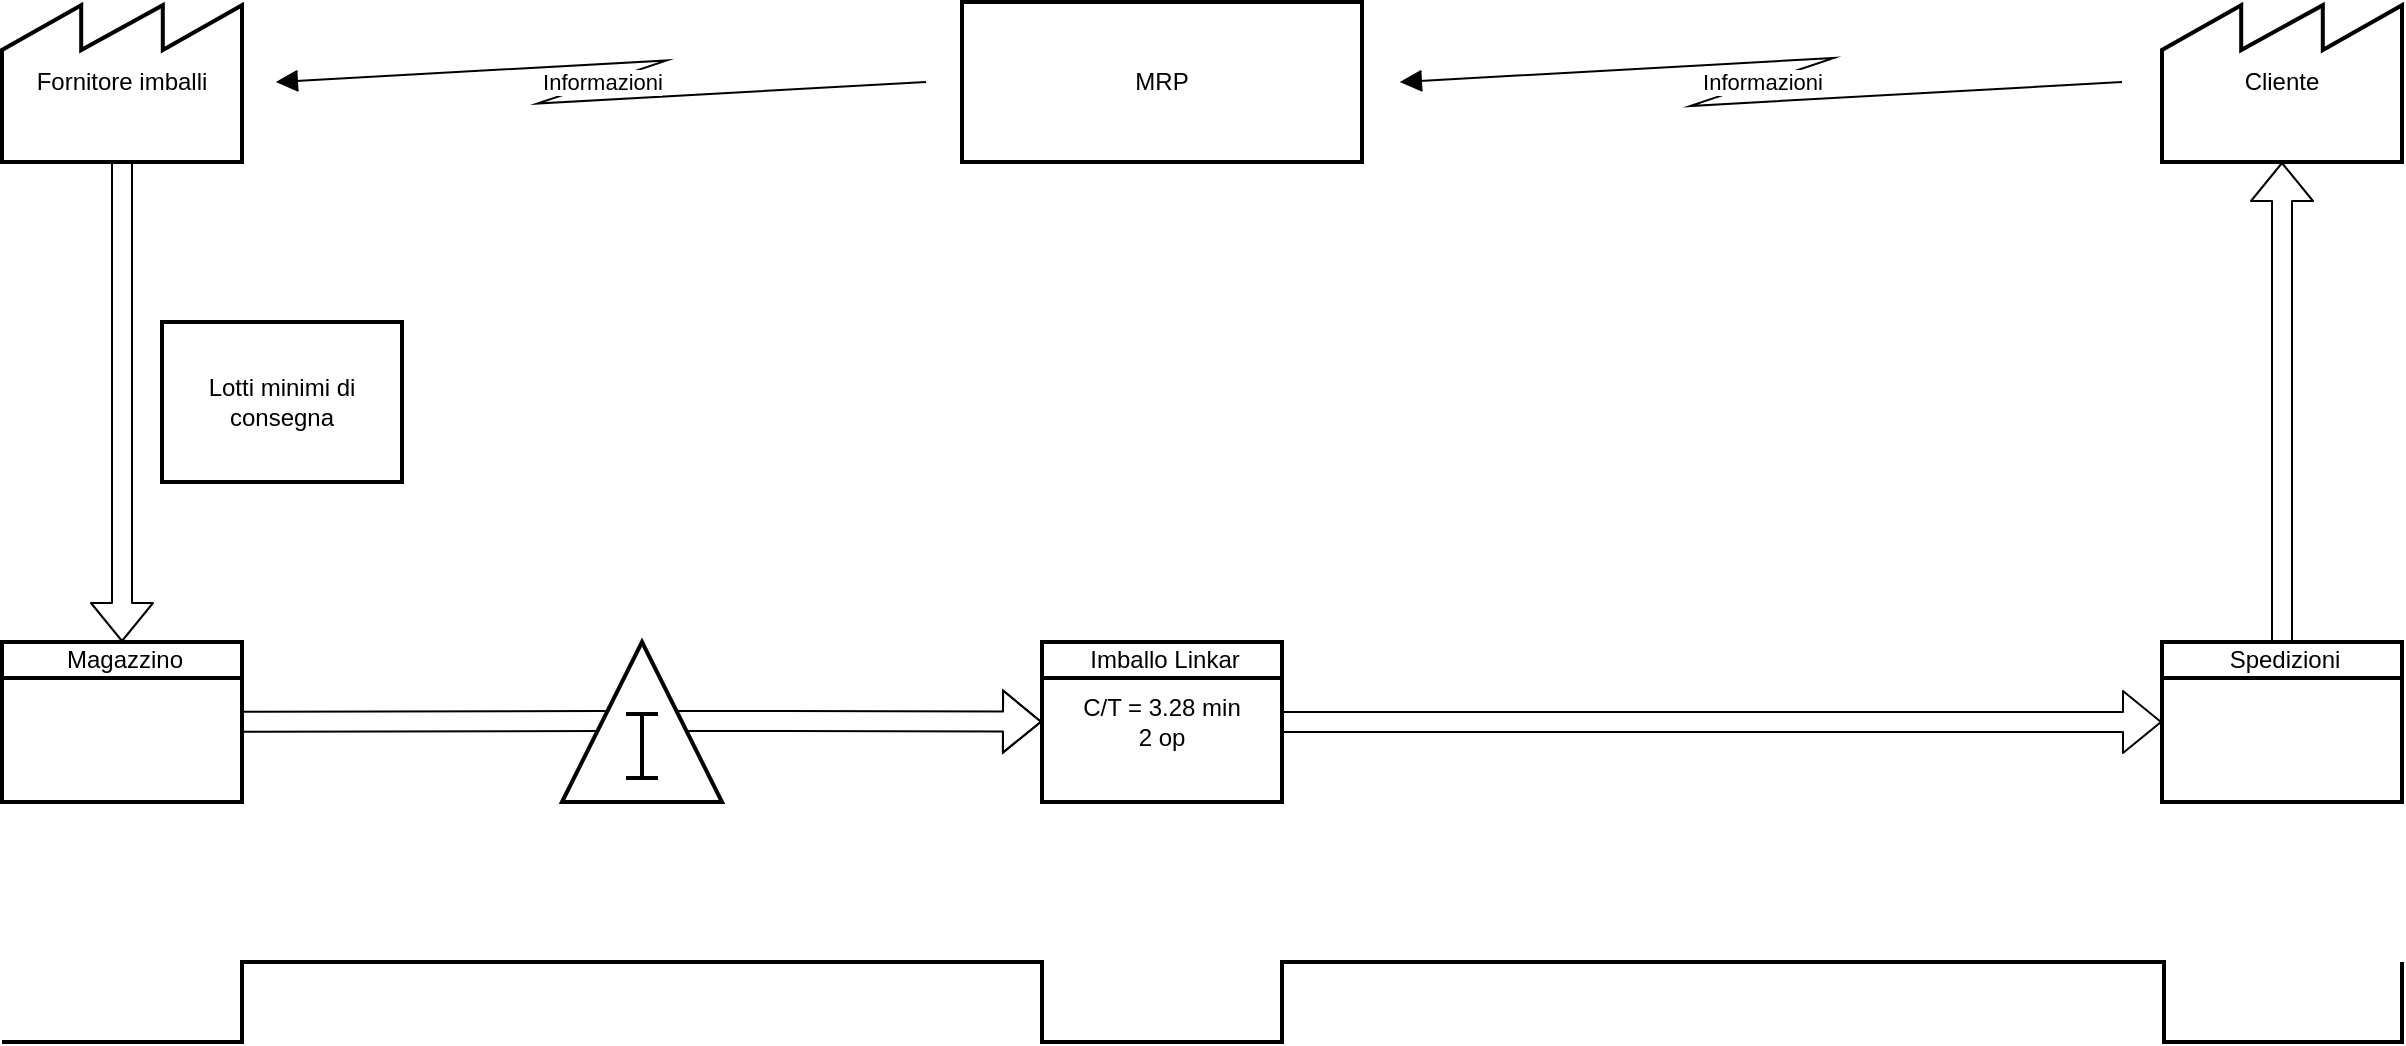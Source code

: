 <mxfile version="14.7.7" type="github">
  <diagram id="g93g-kIrpq6ozMJvN1yE" name="Page-1">
    <mxGraphModel dx="1421" dy="820" grid="1" gridSize="10" guides="1" tooltips="1" connect="1" arrows="1" fold="1" page="1" pageScale="1" pageWidth="1654" pageHeight="1169" math="0" shadow="0">
      <root>
        <mxCell id="0" />
        <mxCell id="1" parent="0" />
        <mxCell id="odgK7hiK9a5wzH4GmCm1-3" value="&lt;div&gt;Fornitore imballi&lt;/div&gt;" style="strokeWidth=2;html=1;shape=mxgraph.lean_mapping.outside_sources;whiteSpace=wrap;align=center;" vertex="1" parent="1">
          <mxGeometry x="160" y="120" width="120" height="80" as="geometry" />
        </mxCell>
        <mxCell id="odgK7hiK9a5wzH4GmCm1-4" value="Cliente" style="strokeWidth=2;html=1;shape=mxgraph.lean_mapping.outside_sources;whiteSpace=wrap;align=center;" vertex="1" parent="1">
          <mxGeometry x="1240" y="120" width="120" height="80" as="geometry" />
        </mxCell>
        <mxCell id="odgK7hiK9a5wzH4GmCm1-5" value="Informazioni" style="shape=mxgraph.lean_mapping.electronic_info_flow_edge;html=1;" edge="1" parent="1" source="odgK7hiK9a5wzH4GmCm1-7" target="odgK7hiK9a5wzH4GmCm1-3">
          <mxGeometry width="100" height="100" relative="1" as="geometry">
            <mxPoint x="640" y="165" as="sourcePoint" />
            <mxPoint x="790" y="70" as="targetPoint" />
          </mxGeometry>
        </mxCell>
        <mxCell id="odgK7hiK9a5wzH4GmCm1-6" value="Informazioni" style="shape=mxgraph.lean_mapping.electronic_info_flow_edge;html=1;" edge="1" parent="1" source="odgK7hiK9a5wzH4GmCm1-4" target="odgK7hiK9a5wzH4GmCm1-7">
          <mxGeometry width="100" height="100" relative="1" as="geometry">
            <mxPoint x="650" y="175" as="sourcePoint" />
            <mxPoint x="840" y="165" as="targetPoint" />
          </mxGeometry>
        </mxCell>
        <mxCell id="odgK7hiK9a5wzH4GmCm1-7" value="MRP" style="strokeWidth=2;html=1;shape=mxgraph.lean_mapping.schedule;whiteSpace=wrap;align=center;" vertex="1" parent="1">
          <mxGeometry x="640" y="120" width="200" height="80" as="geometry" />
        </mxCell>
        <mxCell id="odgK7hiK9a5wzH4GmCm1-8" value="Lotti minimi di consegna" style="strokeWidth=2;html=1;shape=mxgraph.lean_mapping.schedule;whiteSpace=wrap;align=center;" vertex="1" parent="1">
          <mxGeometry x="240" y="280" width="120" height="80" as="geometry" />
        </mxCell>
        <mxCell id="odgK7hiK9a5wzH4GmCm1-9" value="" style="shape=flexArrow;html=1;" edge="1" parent="1" source="odgK7hiK9a5wzH4GmCm1-3" target="odgK7hiK9a5wzH4GmCm1-10">
          <mxGeometry width="100" height="100" relative="1" as="geometry">
            <mxPoint x="800" y="270" as="sourcePoint" />
            <mxPoint x="190" y="440" as="targetPoint" />
          </mxGeometry>
        </mxCell>
        <mxCell id="odgK7hiK9a5wzH4GmCm1-10" value="" style="strokeWidth=2;html=1;shape=mxgraph.lean_mapping.manufacturing_process;fontSize=12;verticalAlign=middle;html=1;align=center;whiteSpace=wrap;" vertex="1" parent="1">
          <mxGeometry x="160" y="440" width="120" height="80" as="geometry" />
        </mxCell>
        <mxCell id="odgK7hiK9a5wzH4GmCm1-11" value="Magazzino" style="text;fontSize=12;spacingLeft=2;verticalAlign=top;html=1;align=center;spacingTop=-5;resizeWidth=1;" vertex="1" parent="odgK7hiK9a5wzH4GmCm1-10">
          <mxGeometry width="120" height="14.857" as="geometry" />
        </mxCell>
        <mxCell id="odgK7hiK9a5wzH4GmCm1-13" value="&lt;div&gt;C/T = 3.28 min&lt;/div&gt;&lt;div&gt;2 op&lt;br&gt;&lt;/div&gt;" style="strokeWidth=2;html=1;shape=mxgraph.lean_mapping.manufacturing_process;fontSize=12;verticalAlign=middle;html=1;align=center;whiteSpace=wrap;" vertex="1" parent="1">
          <mxGeometry x="680" y="440" width="120" height="80" as="geometry" />
        </mxCell>
        <mxCell id="odgK7hiK9a5wzH4GmCm1-14" value="Imballo Linkar" style="text;fontSize=12;spacingLeft=2;verticalAlign=top;html=1;align=center;spacingTop=-5;resizeWidth=1;" vertex="1" parent="odgK7hiK9a5wzH4GmCm1-13">
          <mxGeometry width="120" height="14.857" as="geometry" />
        </mxCell>
        <mxCell id="odgK7hiK9a5wzH4GmCm1-15" value="" style="shape=flexArrow;html=1;" edge="1" parent="1" source="odgK7hiK9a5wzH4GmCm1-13" target="odgK7hiK9a5wzH4GmCm1-16">
          <mxGeometry width="100" height="100" relative="1" as="geometry">
            <mxPoint x="1060" y="540" as="sourcePoint" />
            <mxPoint x="1010" y="640" as="targetPoint" />
          </mxGeometry>
        </mxCell>
        <mxCell id="odgK7hiK9a5wzH4GmCm1-16" value="" style="strokeWidth=2;html=1;shape=mxgraph.lean_mapping.manufacturing_process;fontSize=12;verticalAlign=middle;html=1;align=center;whiteSpace=wrap;" vertex="1" parent="1">
          <mxGeometry x="1240" y="440" width="120" height="80" as="geometry" />
        </mxCell>
        <mxCell id="odgK7hiK9a5wzH4GmCm1-17" value="Spedizioni" style="text;fontSize=12;spacingLeft=2;verticalAlign=top;html=1;align=center;spacingTop=-5;resizeWidth=1;" vertex="1" parent="odgK7hiK9a5wzH4GmCm1-16">
          <mxGeometry width="120" height="14.857" as="geometry" />
        </mxCell>
        <mxCell id="odgK7hiK9a5wzH4GmCm1-18" value="" style="shape=flexArrow;html=1;" edge="1" parent="1" source="odgK7hiK9a5wzH4GmCm1-16" target="odgK7hiK9a5wzH4GmCm1-4">
          <mxGeometry width="100" height="100" relative="1" as="geometry">
            <mxPoint x="810" y="490" as="sourcePoint" />
            <mxPoint x="1250" y="490" as="targetPoint" />
          </mxGeometry>
        </mxCell>
        <mxCell id="odgK7hiK9a5wzH4GmCm1-19" value="" style="verticalLabelPosition=bottom;html=1;verticalAlign=top;strokeWidth=2;shape=mxgraph.lean_mapping.timeline2;dx1=0;dy1=0.875;dx2=120;dy2=0.05;dx3=520;dy3=1;dx4=640;dy4=0;dx5=1081;dy5=1;dy6=0;" vertex="1" parent="1">
          <mxGeometry x="160" y="600" width="1200" height="40" as="geometry" />
        </mxCell>
        <mxCell id="odgK7hiK9a5wzH4GmCm1-21" value="" style="shape=flexArrow;html=1;" edge="1" parent="1" source="odgK7hiK9a5wzH4GmCm1-10" target="odgK7hiK9a5wzH4GmCm1-13">
          <mxGeometry width="100" height="100" relative="1" as="geometry">
            <mxPoint x="280" y="479.5" as="sourcePoint" />
            <mxPoint x="680" y="479.5" as="targetPoint" />
            <Array as="points">
              <mxPoint x="460" y="479.5" />
              <mxPoint x="550" y="479.5" />
            </Array>
          </mxGeometry>
        </mxCell>
        <mxCell id="odgK7hiK9a5wzH4GmCm1-23" value="" style="verticalLabelPosition=bottom;html=1;verticalAlign=top;strokeWidth=2;shape=mxgraph.lean_mapping.inventory_box;" vertex="1" parent="1">
          <mxGeometry x="440" y="440" width="80" height="80" as="geometry" />
        </mxCell>
      </root>
    </mxGraphModel>
  </diagram>
</mxfile>
